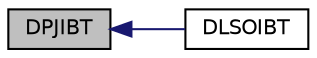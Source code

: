 digraph G
{
  edge [fontname="Helvetica",fontsize="10",labelfontname="Helvetica",labelfontsize="10"];
  node [fontname="Helvetica",fontsize="10",shape=record];
  rankdir=LR;
  Node1 [label="DPJIBT",height=0.2,width=0.4,color="black", fillcolor="grey75", style="filled" fontcolor="black"];
  Node1 -> Node2 [dir=back,color="midnightblue",fontsize="10",style="solid",fontname="Helvetica"];
  Node2 [label="DLSOIBT",height=0.2,width=0.4,color="black", fillcolor="white", style="filled",URL="$opkdmain_8f.html#adba4bd945e718a59e4cbf98ddf8f224c"];
}

